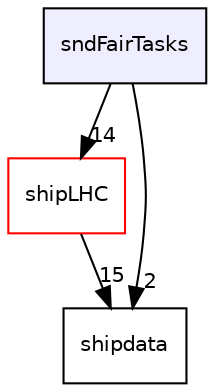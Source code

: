 digraph "sndFairTasks" {
  compound=true
  node [ fontsize="10", fontname="Helvetica"];
  edge [ labelfontsize="10", labelfontname="Helvetica"];
  dir_4fa007d694165165d08521b7be8bf807 [shape=box, label="sndFairTasks", style="filled", fillcolor="#eeeeff", pencolor="black", URL="dir_4fa007d694165165d08521b7be8bf807.html"];
  dir_2816adeb6e7b93146cc0980bde45ae79 [shape=box label="shipLHC" fillcolor="white" style="filled" color="red" URL="dir_2816adeb6e7b93146cc0980bde45ae79.html"];
  dir_d32c3015c3e8f785dc4289736c132c3d [shape=box label="shipdata" URL="dir_d32c3015c3e8f785dc4289736c132c3d.html"];
  dir_2816adeb6e7b93146cc0980bde45ae79->dir_d32c3015c3e8f785dc4289736c132c3d [headlabel="15", labeldistance=1.5 headhref="dir_000014_000012.html"];
  dir_4fa007d694165165d08521b7be8bf807->dir_2816adeb6e7b93146cc0980bde45ae79 [headlabel="14", labeldistance=1.5 headhref="dir_000015_000014.html"];
  dir_4fa007d694165165d08521b7be8bf807->dir_d32c3015c3e8f785dc4289736c132c3d [headlabel="2", labeldistance=1.5 headhref="dir_000015_000012.html"];
}
